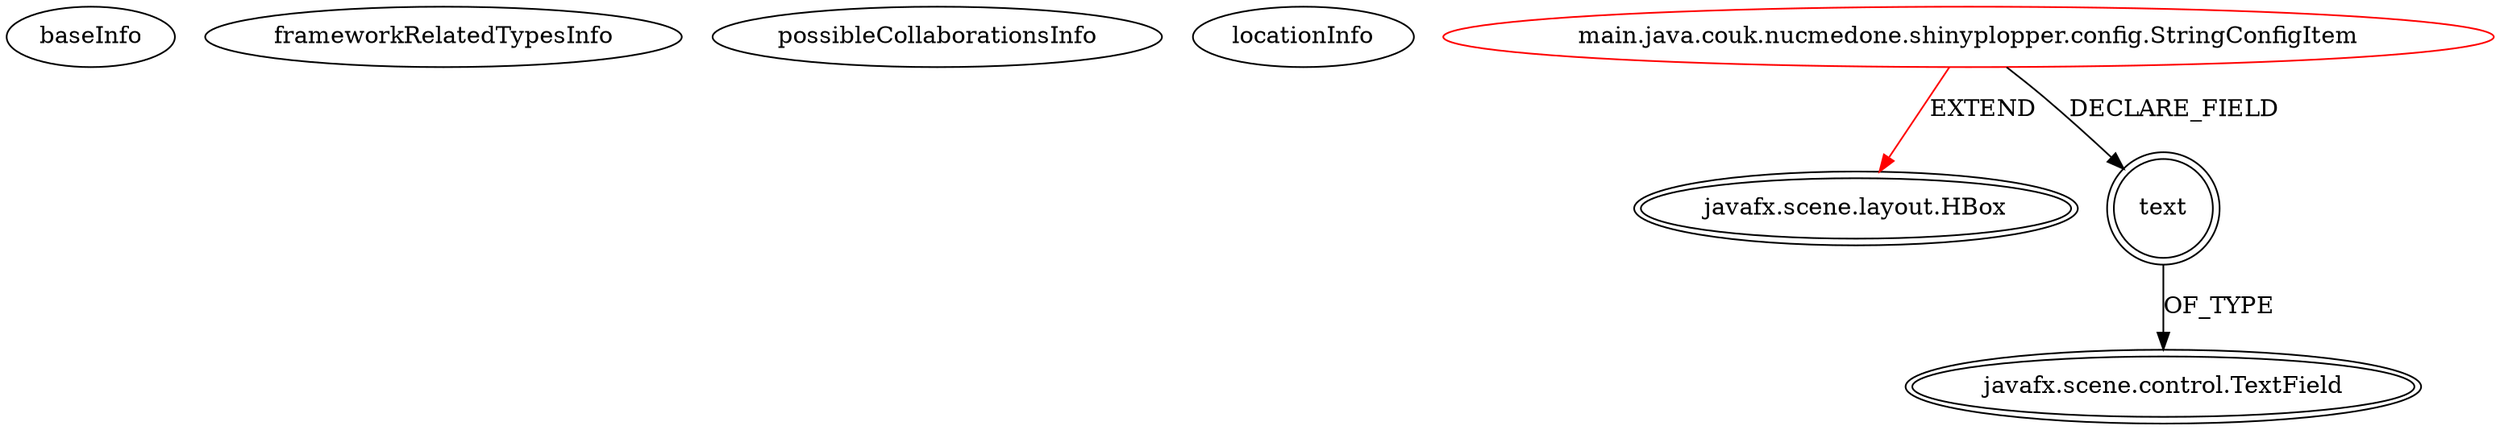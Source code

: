 digraph {
baseInfo[graphId=3873,category="extension_graph",isAnonymous=false,possibleRelation=false]
frameworkRelatedTypesInfo[0="javafx.scene.layout.HBox"]
possibleCollaborationsInfo[]
locationInfo[projectName="ph73nt-shiny-plopper",filePath="/ph73nt-shiny-plopper/shiny-plopper-master/src/main/java/couk/nucmedone/shinyplopper/config/StringConfigItem.java",contextSignature="StringConfigItem",graphId="3873"]
0[label="main.java.couk.nucmedone.shinyplopper.config.StringConfigItem",vertexType="ROOT_CLIENT_CLASS_DECLARATION",isFrameworkType=false,color=red]
1[label="javafx.scene.layout.HBox",vertexType="FRAMEWORK_CLASS_TYPE",isFrameworkType=true,peripheries=2]
2[label="text",vertexType="FIELD_DECLARATION",isFrameworkType=true,peripheries=2,shape=circle]
3[label="javafx.scene.control.TextField",vertexType="FRAMEWORK_CLASS_TYPE",isFrameworkType=true,peripheries=2]
0->1[label="EXTEND",color=red]
0->2[label="DECLARE_FIELD"]
2->3[label="OF_TYPE"]
}
